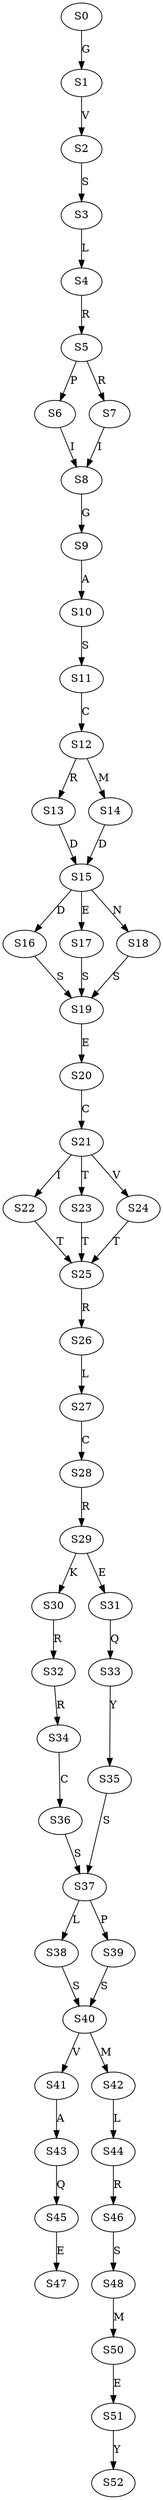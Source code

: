 strict digraph  {
	S0 -> S1 [ label = G ];
	S1 -> S2 [ label = V ];
	S2 -> S3 [ label = S ];
	S3 -> S4 [ label = L ];
	S4 -> S5 [ label = R ];
	S5 -> S6 [ label = P ];
	S5 -> S7 [ label = R ];
	S6 -> S8 [ label = I ];
	S7 -> S8 [ label = I ];
	S8 -> S9 [ label = G ];
	S9 -> S10 [ label = A ];
	S10 -> S11 [ label = S ];
	S11 -> S12 [ label = C ];
	S12 -> S13 [ label = R ];
	S12 -> S14 [ label = M ];
	S13 -> S15 [ label = D ];
	S14 -> S15 [ label = D ];
	S15 -> S16 [ label = D ];
	S15 -> S17 [ label = E ];
	S15 -> S18 [ label = N ];
	S16 -> S19 [ label = S ];
	S17 -> S19 [ label = S ];
	S18 -> S19 [ label = S ];
	S19 -> S20 [ label = E ];
	S20 -> S21 [ label = C ];
	S21 -> S22 [ label = I ];
	S21 -> S23 [ label = T ];
	S21 -> S24 [ label = V ];
	S22 -> S25 [ label = T ];
	S23 -> S25 [ label = T ];
	S24 -> S25 [ label = T ];
	S25 -> S26 [ label = R ];
	S26 -> S27 [ label = L ];
	S27 -> S28 [ label = C ];
	S28 -> S29 [ label = R ];
	S29 -> S30 [ label = K ];
	S29 -> S31 [ label = E ];
	S30 -> S32 [ label = R ];
	S31 -> S33 [ label = Q ];
	S32 -> S34 [ label = R ];
	S33 -> S35 [ label = Y ];
	S34 -> S36 [ label = C ];
	S35 -> S37 [ label = S ];
	S36 -> S37 [ label = S ];
	S37 -> S38 [ label = L ];
	S37 -> S39 [ label = P ];
	S38 -> S40 [ label = S ];
	S39 -> S40 [ label = S ];
	S40 -> S41 [ label = V ];
	S40 -> S42 [ label = M ];
	S41 -> S43 [ label = A ];
	S42 -> S44 [ label = L ];
	S43 -> S45 [ label = Q ];
	S44 -> S46 [ label = R ];
	S45 -> S47 [ label = E ];
	S46 -> S48 [ label = S ];
	S48 -> S50 [ label = M ];
	S50 -> S51 [ label = E ];
	S51 -> S52 [ label = Y ];
}
